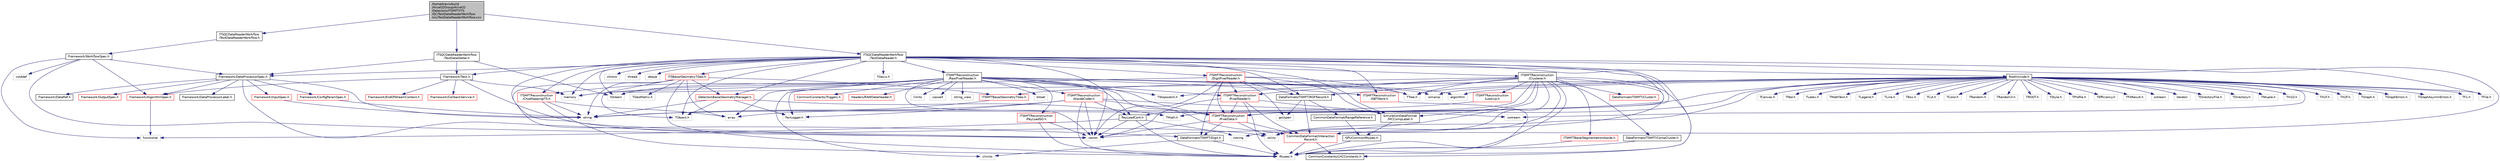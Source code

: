digraph "/home/travis/build/AliceO2Group/AliceO2/Detectors/ITSMFT/ITS/QC/TestDataReaderWorkflow/src/TestDataReaderWorkflow.cxx"
{
 // INTERACTIVE_SVG=YES
  bgcolor="transparent";
  edge [fontname="Helvetica",fontsize="10",labelfontname="Helvetica",labelfontsize="10"];
  node [fontname="Helvetica",fontsize="10",shape=record];
  Node0 [label="/home/travis/build\l/AliceO2Group/AliceO2\l/Detectors/ITSMFT/ITS\l/QC/TestDataReaderWorkflow\l/src/TestDataReaderWorkflow.cxx",height=0.2,width=0.4,color="black", fillcolor="grey75", style="filled", fontcolor="black"];
  Node0 -> Node1 [color="midnightblue",fontsize="10",style="solid",fontname="Helvetica"];
  Node1 [label="ITSQCDataReaderWorkflow\l/TestDataReaderWorkflow.h",height=0.2,width=0.4,color="black",URL="$d6/da9/TestDataReaderWorkflow_8h.html"];
  Node1 -> Node2 [color="midnightblue",fontsize="10",style="solid",fontname="Helvetica"];
  Node2 [label="Framework/WorkflowSpec.h",height=0.2,width=0.4,color="black",URL="$df/da1/WorkflowSpec_8h.html"];
  Node2 -> Node3 [color="midnightblue",fontsize="10",style="solid",fontname="Helvetica"];
  Node3 [label="Framework/DataProcessorSpec.h",height=0.2,width=0.4,color="black",URL="$d0/df4/DataProcessorSpec_8h.html"];
  Node3 -> Node4 [color="midnightblue",fontsize="10",style="solid",fontname="Helvetica"];
  Node4 [label="Framework/AlgorithmSpec.h",height=0.2,width=0.4,color="red",URL="$d0/d14/AlgorithmSpec_8h.html"];
  Node4 -> Node66 [color="midnightblue",fontsize="10",style="solid",fontname="Helvetica"];
  Node66 [label="functional",height=0.2,width=0.4,color="grey75"];
  Node3 -> Node130 [color="midnightblue",fontsize="10",style="solid",fontname="Helvetica"];
  Node130 [label="Framework/ConfigParamSpec.h",height=0.2,width=0.4,color="red",URL="$d0/d1c/ConfigParamSpec_8h.html"];
  Node130 -> Node25 [color="midnightblue",fontsize="10",style="solid",fontname="Helvetica"];
  Node25 [label="string",height=0.2,width=0.4,color="grey75"];
  Node3 -> Node134 [color="midnightblue",fontsize="10",style="solid",fontname="Helvetica"];
  Node134 [label="Framework/DataProcessorLabel.h",height=0.2,width=0.4,color="black",URL="$d1/df2/DataProcessorLabel_8h.html"];
  Node3 -> Node7 [color="midnightblue",fontsize="10",style="solid",fontname="Helvetica"];
  Node7 [label="Framework/DataRef.h",height=0.2,width=0.4,color="black",URL="$d5/dfb/DataRef_8h.html"];
  Node3 -> Node67 [color="midnightblue",fontsize="10",style="solid",fontname="Helvetica"];
  Node67 [label="Framework/InputSpec.h",height=0.2,width=0.4,color="red",URL="$d5/d3f/InputSpec_8h.html"];
  Node67 -> Node25 [color="midnightblue",fontsize="10",style="solid",fontname="Helvetica"];
  Node3 -> Node100 [color="midnightblue",fontsize="10",style="solid",fontname="Helvetica"];
  Node100 [label="Framework/OutputSpec.h",height=0.2,width=0.4,color="red",URL="$db/d2d/OutputSpec_8h.html"];
  Node3 -> Node25 [color="midnightblue",fontsize="10",style="solid",fontname="Helvetica"];
  Node3 -> Node28 [color="midnightblue",fontsize="10",style="solid",fontname="Helvetica"];
  Node28 [label="vector",height=0.2,width=0.4,color="grey75"];
  Node2 -> Node4 [color="midnightblue",fontsize="10",style="solid",fontname="Helvetica"];
  Node2 -> Node28 [color="midnightblue",fontsize="10",style="solid",fontname="Helvetica"];
  Node2 -> Node66 [color="midnightblue",fontsize="10",style="solid",fontname="Helvetica"];
  Node2 -> Node77 [color="midnightblue",fontsize="10",style="solid",fontname="Helvetica"];
  Node77 [label="cstddef",height=0.2,width=0.4,color="grey75"];
  Node0 -> Node135 [color="midnightblue",fontsize="10",style="solid",fontname="Helvetica"];
  Node135 [label="ITSQCDataReaderWorkflow\l/TestDataReader.h",height=0.2,width=0.4,color="black",URL="$dd/d69/TestDataReader_8h.html"];
  Node135 -> Node28 [color="midnightblue",fontsize="10",style="solid",fontname="Helvetica"];
  Node135 -> Node136 [color="midnightblue",fontsize="10",style="solid",fontname="Helvetica"];
  Node136 [label="deque",height=0.2,width=0.4,color="grey75"];
  Node135 -> Node17 [color="midnightblue",fontsize="10",style="solid",fontname="Helvetica"];
  Node17 [label="memory",height=0.2,width=0.4,color="grey75"];
  Node135 -> Node137 [color="midnightblue",fontsize="10",style="solid",fontname="Helvetica"];
  Node137 [label="Rtypes.h",height=0.2,width=0.4,color="grey75"];
  Node135 -> Node138 [color="midnightblue",fontsize="10",style="solid",fontname="Helvetica"];
  Node138 [label="TObject.h",height=0.2,width=0.4,color="grey75"];
  Node135 -> Node139 [color="midnightblue",fontsize="10",style="solid",fontname="Helvetica"];
  Node139 [label="TGaxis.h",height=0.2,width=0.4,color="grey75"];
  Node135 -> Node140 [color="midnightblue",fontsize="10",style="solid",fontname="Helvetica"];
  Node140 [label="TFile.h",height=0.2,width=0.4,color="grey75"];
  Node135 -> Node3 [color="midnightblue",fontsize="10",style="solid",fontname="Helvetica"];
  Node135 -> Node141 [color="midnightblue",fontsize="10",style="solid",fontname="Helvetica"];
  Node141 [label="Framework/Task.h",height=0.2,width=0.4,color="black",URL="$df/d4f/Task_8h.html"];
  Node141 -> Node4 [color="midnightblue",fontsize="10",style="solid",fontname="Helvetica"];
  Node141 -> Node142 [color="midnightblue",fontsize="10",style="solid",fontname="Helvetica"];
  Node142 [label="Framework/CallbackService.h",height=0.2,width=0.4,color="red",URL="$d9/d7f/CallbackService_8h.html"];
  Node141 -> Node144 [color="midnightblue",fontsize="10",style="solid",fontname="Helvetica"];
  Node144 [label="Framework/EndOfStreamContext.h",height=0.2,width=0.4,color="red",URL="$d0/d77/EndOfStreamContext_8h.html"];
  Node141 -> Node27 [color="midnightblue",fontsize="10",style="solid",fontname="Helvetica"];
  Node27 [label="utility",height=0.2,width=0.4,color="grey75"];
  Node141 -> Node17 [color="midnightblue",fontsize="10",style="solid",fontname="Helvetica"];
  Node135 -> Node145 [color="midnightblue",fontsize="10",style="solid",fontname="Helvetica"];
  Node145 [label="ITSMFTReconstruction\l/RawPixelReader.h",height=0.2,width=0.4,color="black",URL="$dd/db8/RawPixelReader_8h.html",tooltip="Definition of the Alpide pixel reader for raw data processing. "];
  Node145 -> Node146 [color="midnightblue",fontsize="10",style="solid",fontname="Helvetica"];
  Node146 [label="Headers/RAWDataHeader.h",height=0.2,width=0.4,color="red",URL="$d4/d78/DataFormats_2Headers_2include_2Headers_2RAWDataHeader_8h.html"];
  Node145 -> Node147 [color="midnightblue",fontsize="10",style="solid",fontname="Helvetica"];
  Node147 [label="CommonDataFormat/Interaction\lRecord.h",height=0.2,width=0.4,color="red",URL="$d9/d80/InteractionRecord_8h.html"];
  Node147 -> Node137 [color="midnightblue",fontsize="10",style="solid",fontname="Helvetica"];
  Node147 -> Node149 [color="midnightblue",fontsize="10",style="solid",fontname="Helvetica"];
  Node149 [label="CommonConstants/LHCConstants.h",height=0.2,width=0.4,color="black",URL="$d4/dc6/LHCConstants_8h.html",tooltip="Header to collect LHC related constants. "];
  Node145 -> Node150 [color="midnightblue",fontsize="10",style="solid",fontname="Helvetica"];
  Node150 [label="ITSMFTReconstruction\l/PixelReader.h",height=0.2,width=0.4,color="red",URL="$df/d2e/PixelReader_8h.html",tooltip="Abstract class for Alpide data reader class. "];
  Node150 -> Node137 [color="midnightblue",fontsize="10",style="solid",fontname="Helvetica"];
  Node150 -> Node151 [color="midnightblue",fontsize="10",style="solid",fontname="Helvetica"];
  Node151 [label="ITSMFTReconstruction\l/PixelData.h",height=0.2,width=0.4,color="red",URL="$da/d8d/PixelData_8h.html",tooltip="Transient data classes for single pixel and set of pixels from current chip. "];
  Node151 -> Node152 [color="midnightblue",fontsize="10",style="solid",fontname="Helvetica"];
  Node152 [label="DataFormatsITSMFT/Digit.h",height=0.2,width=0.4,color="black",URL="$d3/d1e/DataFormats_2Detectors_2ITSMFT_2common_2include_2DataFormatsITSMFT_2Digit_8h.html"];
  Node152 -> Node137 [color="midnightblue",fontsize="10",style="solid",fontname="Helvetica"];
  Node152 -> Node59 [color="midnightblue",fontsize="10",style="solid",fontname="Helvetica"];
  Node59 [label="climits",height=0.2,width=0.4,color="grey75"];
  Node151 -> Node147 [color="midnightblue",fontsize="10",style="solid",fontname="Helvetica"];
  Node151 -> Node28 [color="midnightblue",fontsize="10",style="solid",fontname="Helvetica"];
  Node151 -> Node27 [color="midnightblue",fontsize="10",style="solid",fontname="Helvetica"];
  Node150 -> Node153 [color="midnightblue",fontsize="10",style="solid",fontname="Helvetica"];
  Node153 [label="SimulationDataFormat\l/MCCompLabel.h",height=0.2,width=0.4,color="black",URL="$d7/dcd/MCCompLabel_8h.html"];
  Node153 -> Node154 [color="midnightblue",fontsize="10",style="solid",fontname="Helvetica"];
  Node154 [label="GPUCommonRtypes.h",height=0.2,width=0.4,color="black",URL="$d2/d45/GPUCommonRtypes_8h.html"];
  Node154 -> Node137 [color="midnightblue",fontsize="10",style="solid",fontname="Helvetica"];
  Node150 -> Node147 [color="midnightblue",fontsize="10",style="solid",fontname="Helvetica"];
  Node150 -> Node28 [color="midnightblue",fontsize="10",style="solid",fontname="Helvetica"];
  Node145 -> Node151 [color="midnightblue",fontsize="10",style="solid",fontname="Helvetica"];
  Node145 -> Node157 [color="midnightblue",fontsize="10",style="solid",fontname="Helvetica"];
  Node157 [label="ITSMFTReconstruction\l/ChipMappingITS.h",height=0.2,width=0.4,color="red",URL="$d3/d57/ChipMappingITS_8h.html"];
  Node157 -> Node137 [color="midnightblue",fontsize="10",style="solid",fontname="Helvetica"];
  Node157 -> Node42 [color="midnightblue",fontsize="10",style="solid",fontname="Helvetica"];
  Node42 [label="array",height=0.2,width=0.4,color="grey75"];
  Node157 -> Node25 [color="midnightblue",fontsize="10",style="solid",fontname="Helvetica"];
  Node145 -> Node159 [color="midnightblue",fontsize="10",style="solid",fontname="Helvetica"];
  Node159 [label="ITSMFTReconstruction\l/AlpideCoder.h",height=0.2,width=0.4,color="red",URL="$d8/da2/AlpideCoder_8h.html",tooltip="class for the ALPIDE data decoding/encoding "];
  Node159 -> Node137 [color="midnightblue",fontsize="10",style="solid",fontname="Helvetica"];
  Node159 -> Node28 [color="midnightblue",fontsize="10",style="solid",fontname="Helvetica"];
  Node159 -> Node25 [color="midnightblue",fontsize="10",style="solid",fontname="Helvetica"];
  Node159 -> Node160 [color="midnightblue",fontsize="10",style="solid",fontname="Helvetica"];
  Node160 [label="FairLogger.h",height=0.2,width=0.4,color="grey75"];
  Node159 -> Node161 [color="midnightblue",fontsize="10",style="solid",fontname="Helvetica"];
  Node161 [label="iostream",height=0.2,width=0.4,color="grey75"];
  Node159 -> Node162 [color="midnightblue",fontsize="10",style="solid",fontname="Helvetica"];
  Node162 [label="PayLoadCont.h",height=0.2,width=0.4,color="black",URL="$d0/d35/PayLoadCont_8h.html",tooltip="Declaration of class for continuos buffer of ALPIDE data. "];
  Node162 -> Node24 [color="midnightblue",fontsize="10",style="solid",fontname="Helvetica"];
  Node24 [label="cstring",height=0.2,width=0.4,color="grey75"];
  Node162 -> Node28 [color="midnightblue",fontsize="10",style="solid",fontname="Helvetica"];
  Node162 -> Node66 [color="midnightblue",fontsize="10",style="solid",fontname="Helvetica"];
  Node162 -> Node137 [color="midnightblue",fontsize="10",style="solid",fontname="Helvetica"];
  Node159 -> Node151 [color="midnightblue",fontsize="10",style="solid",fontname="Helvetica"];
  Node145 -> Node163 [color="midnightblue",fontsize="10",style="solid",fontname="Helvetica"];
  Node163 [label="ITSMFTReconstruction\l/GBTWord.h",height=0.2,width=0.4,color="red",URL="$dd/d86/GBTWord_8h.html"];
  Node163 -> Node137 [color="midnightblue",fontsize="10",style="solid",fontname="Helvetica"];
  Node145 -> Node164 [color="midnightblue",fontsize="10",style="solid",fontname="Helvetica"];
  Node164 [label="CommonConstants/Triggers.h",height=0.2,width=0.4,color="red",URL="$de/da4/Triggers_8h.html",tooltip="Definition of the 32 Central Trigger System (CTS) Trigger Types defined in https://twiki.cern.ch/twiki/pub/ALICE/NoteForFEDevelopers/CTS_CRU_FE_interface.pdf. "];
  Node145 -> Node162 [color="midnightblue",fontsize="10",style="solid",fontname="Helvetica"];
  Node145 -> Node165 [color="midnightblue",fontsize="10",style="solid",fontname="Helvetica"];
  Node165 [label="ITSMFTReconstruction\l/PayLoadSG.h",height=0.2,width=0.4,color="red",URL="$d4/d20/PayLoadSG_8h.html",tooltip="Declaration of class for scatter-gather buffer of ALPIDE data. "];
  Node165 -> Node28 [color="midnightblue",fontsize="10",style="solid",fontname="Helvetica"];
  Node165 -> Node137 [color="midnightblue",fontsize="10",style="solid",fontname="Helvetica"];
  Node145 -> Node166 [color="midnightblue",fontsize="10",style="solid",fontname="Helvetica"];
  Node166 [label="TTree.h",height=0.2,width=0.4,color="grey75"];
  Node145 -> Node167 [color="midnightblue",fontsize="10",style="solid",fontname="Helvetica"];
  Node167 [label="TStopwatch.h",height=0.2,width=0.4,color="grey75"];
  Node145 -> Node160 [color="midnightblue",fontsize="10",style="solid",fontname="Helvetica"];
  Node145 -> Node28 [color="midnightblue",fontsize="10",style="solid",fontname="Helvetica"];
  Node145 -> Node168 [color="midnightblue",fontsize="10",style="solid",fontname="Helvetica"];
  Node168 [label="limits",height=0.2,width=0.4,color="grey75"];
  Node145 -> Node59 [color="midnightblue",fontsize="10",style="solid",fontname="Helvetica"];
  Node145 -> Node17 [color="midnightblue",fontsize="10",style="solid",fontname="Helvetica"];
  Node145 -> Node57 [color="midnightblue",fontsize="10",style="solid",fontname="Helvetica"];
  Node57 [label="algorithm",height=0.2,width=0.4,color="grey75"];
  Node145 -> Node56 [color="midnightblue",fontsize="10",style="solid",fontname="Helvetica"];
  Node56 [label="cassert",height=0.2,width=0.4,color="grey75"];
  Node145 -> Node169 [color="midnightblue",fontsize="10",style="solid",fontname="Helvetica"];
  Node169 [label="fstream",height=0.2,width=0.4,color="grey75"];
  Node145 -> Node170 [color="midnightblue",fontsize="10",style="solid",fontname="Helvetica"];
  Node170 [label="string_view",height=0.2,width=0.4,color="grey75"];
  Node145 -> Node42 [color="midnightblue",fontsize="10",style="solid",fontname="Helvetica"];
  Node145 -> Node171 [color="midnightblue",fontsize="10",style="solid",fontname="Helvetica"];
  Node171 [label="bitset",height=0.2,width=0.4,color="grey75"];
  Node145 -> Node172 [color="midnightblue",fontsize="10",style="solid",fontname="Helvetica"];
  Node172 [label="iomanip",height=0.2,width=0.4,color="grey75"];
  Node135 -> Node173 [color="midnightblue",fontsize="10",style="solid",fontname="Helvetica"];
  Node173 [label="DataFormatsITSMFT/ROFRecord.h",height=0.2,width=0.4,color="black",URL="$d0/dc6/ITSMFT_2common_2include_2DataFormatsITSMFT_2ROFRecord_8h.html"];
  Node173 -> Node174 [color="midnightblue",fontsize="10",style="solid",fontname="Helvetica"];
  Node174 [label="CommonDataFormat/RangeReference.h",height=0.2,width=0.4,color="black",URL="$de/d64/RangeReference_8h.html",tooltip="Class to refer to the 1st entry and N elements of some group in the continuous container. "];
  Node174 -> Node154 [color="midnightblue",fontsize="10",style="solid",fontname="Helvetica"];
  Node173 -> Node147 [color="midnightblue",fontsize="10",style="solid",fontname="Helvetica"];
  Node173 -> Node16 [color="midnightblue",fontsize="10",style="solid",fontname="Helvetica"];
  Node16 [label="gsl/span",height=0.2,width=0.4,color="grey75"];
  Node135 -> Node153 [color="midnightblue",fontsize="10",style="solid",fontname="Helvetica"];
  Node135 -> Node169 [color="midnightblue",fontsize="10",style="solid",fontname="Helvetica"];
  Node135 -> Node175 [color="midnightblue",fontsize="10",style="solid",fontname="Helvetica"];
  Node175 [label="ITSMFTReconstruction\l/Clusterer.h",height=0.2,width=0.4,color="black",URL="$d6/d04/ITSMFT_2common_2reconstruction_2include_2ITSMFTReconstruction_2Clusterer_8h.html"];
  Node175 -> Node27 [color="midnightblue",fontsize="10",style="solid",fontname="Helvetica"];
  Node175 -> Node28 [color="midnightblue",fontsize="10",style="solid",fontname="Helvetica"];
  Node175 -> Node24 [color="midnightblue",fontsize="10",style="solid",fontname="Helvetica"];
  Node175 -> Node176 [color="midnightblue",fontsize="10",style="solid",fontname="Helvetica"];
  Node176 [label="ITSMFTBase/GeometryTGeo.h",height=0.2,width=0.4,color="red",URL="$d0/d2d/common_2base_2include_2ITSMFTBase_2GeometryTGeo_8h.html"];
  Node176 -> Node25 [color="midnightblue",fontsize="10",style="solid",fontname="Helvetica"];
  Node175 -> Node196 [color="midnightblue",fontsize="10",style="solid",fontname="Helvetica"];
  Node196 [label="ITSMFTBase/SegmentationAlpide.h",height=0.2,width=0.4,color="red",URL="$d3/dba/SegmentationAlpide_8h.html",tooltip="Definition of the SegmentationAlpide class. "];
  Node196 -> Node137 [color="midnightblue",fontsize="10",style="solid",fontname="Helvetica"];
  Node175 -> Node197 [color="midnightblue",fontsize="10",style="solid",fontname="Helvetica"];
  Node197 [label="DataFormatsITSMFT/Cluster.h",height=0.2,width=0.4,color="red",URL="$d1/d62/DataFormats_2Detectors_2ITSMFT_2common_2include_2DataFormatsITSMFT_2Cluster_8h.html"];
  Node175 -> Node200 [color="midnightblue",fontsize="10",style="solid",fontname="Helvetica"];
  Node200 [label="DataFormatsITSMFT/CompCluster.h",height=0.2,width=0.4,color="black",URL="$df/de4/CompCluster_8h.html",tooltip="Definition of the ITSMFT compact cluster. "];
  Node200 -> Node137 [color="midnightblue",fontsize="10",style="solid",fontname="Helvetica"];
  Node175 -> Node173 [color="midnightblue",fontsize="10",style="solid",fontname="Helvetica"];
  Node175 -> Node150 [color="midnightblue",fontsize="10",style="solid",fontname="Helvetica"];
  Node175 -> Node151 [color="midnightblue",fontsize="10",style="solid",fontname="Helvetica"];
  Node175 -> Node201 [color="midnightblue",fontsize="10",style="solid",fontname="Helvetica"];
  Node201 [label="ITSMFTReconstruction\l/LookUp.h",height=0.2,width=0.4,color="red",URL="$df/ddf/LookUp_8h.html",tooltip="Definition of the LookUp class. "];
  Node201 -> Node42 [color="midnightblue",fontsize="10",style="solid",fontname="Helvetica"];
  Node175 -> Node153 [color="midnightblue",fontsize="10",style="solid",fontname="Helvetica"];
  Node175 -> Node147 [color="midnightblue",fontsize="10",style="solid",fontname="Helvetica"];
  Node175 -> Node149 [color="midnightblue",fontsize="10",style="solid",fontname="Helvetica"];
  Node175 -> Node137 [color="midnightblue",fontsize="10",style="solid",fontname="Helvetica"];
  Node175 -> Node166 [color="midnightblue",fontsize="10",style="solid",fontname="Helvetica"];
  Node175 -> Node167 [color="midnightblue",fontsize="10",style="solid",fontname="Helvetica"];
  Node135 -> Node206 [color="midnightblue",fontsize="10",style="solid",fontname="Helvetica"];
  Node206 [label="RootInclude.h",height=0.2,width=0.4,color="black",URL="$d5/d97/RootInclude_8h.html"];
  Node206 -> Node25 [color="midnightblue",fontsize="10",style="solid",fontname="Helvetica"];
  Node206 -> Node62 [color="midnightblue",fontsize="10",style="solid",fontname="Helvetica"];
  Node62 [label="sstream",height=0.2,width=0.4,color="grey75"];
  Node206 -> Node57 [color="midnightblue",fontsize="10",style="solid",fontname="Helvetica"];
  Node206 -> Node81 [color="midnightblue",fontsize="10",style="solid",fontname="Helvetica"];
  Node81 [label="iterator",height=0.2,width=0.4,color="grey75"];
  Node206 -> Node161 [color="midnightblue",fontsize="10",style="solid",fontname="Helvetica"];
  Node206 -> Node169 [color="midnightblue",fontsize="10",style="solid",fontname="Helvetica"];
  Node206 -> Node172 [color="midnightblue",fontsize="10",style="solid",fontname="Helvetica"];
  Node206 -> Node27 [color="midnightblue",fontsize="10",style="solid",fontname="Helvetica"];
  Node206 -> Node140 [color="midnightblue",fontsize="10",style="solid",fontname="Helvetica"];
  Node206 -> Node207 [color="midnightblue",fontsize="10",style="solid",fontname="Helvetica"];
  Node207 [label="TDirectoryFile.h",height=0.2,width=0.4,color="grey75"];
  Node206 -> Node208 [color="midnightblue",fontsize="10",style="solid",fontname="Helvetica"];
  Node208 [label="TDirectory.h",height=0.2,width=0.4,color="grey75"];
  Node206 -> Node166 [color="midnightblue",fontsize="10",style="solid",fontname="Helvetica"];
  Node206 -> Node209 [color="midnightblue",fontsize="10",style="solid",fontname="Helvetica"];
  Node209 [label="TNtuple.h",height=0.2,width=0.4,color="grey75"];
  Node206 -> Node210 [color="midnightblue",fontsize="10",style="solid",fontname="Helvetica"];
  Node210 [label="TH1D.h",height=0.2,width=0.4,color="grey75"];
  Node206 -> Node211 [color="midnightblue",fontsize="10",style="solid",fontname="Helvetica"];
  Node211 [label="TH1F.h",height=0.2,width=0.4,color="grey75"];
  Node206 -> Node212 [color="midnightblue",fontsize="10",style="solid",fontname="Helvetica"];
  Node212 [label="TH2F.h",height=0.2,width=0.4,color="grey75"];
  Node206 -> Node213 [color="midnightblue",fontsize="10",style="solid",fontname="Helvetica"];
  Node213 [label="TGraph.h",height=0.2,width=0.4,color="grey75"];
  Node206 -> Node214 [color="midnightblue",fontsize="10",style="solid",fontname="Helvetica"];
  Node214 [label="TGraphErrors.h",height=0.2,width=0.4,color="grey75"];
  Node206 -> Node215 [color="midnightblue",fontsize="10",style="solid",fontname="Helvetica"];
  Node215 [label="TGraphAsymmErrors.h",height=0.2,width=0.4,color="grey75"];
  Node206 -> Node216 [color="midnightblue",fontsize="10",style="solid",fontname="Helvetica"];
  Node216 [label="TF1.h",height=0.2,width=0.4,color="grey75"];
  Node206 -> Node217 [color="midnightblue",fontsize="10",style="solid",fontname="Helvetica"];
  Node217 [label="TCanvas.h",height=0.2,width=0.4,color="grey75"];
  Node206 -> Node218 [color="midnightblue",fontsize="10",style="solid",fontname="Helvetica"];
  Node218 [label="TPad.h",height=0.2,width=0.4,color="grey75"];
  Node206 -> Node219 [color="midnightblue",fontsize="10",style="solid",fontname="Helvetica"];
  Node219 [label="TLatex.h",height=0.2,width=0.4,color="grey75"];
  Node206 -> Node220 [color="midnightblue",fontsize="10",style="solid",fontname="Helvetica"];
  Node220 [label="TMathText.h",height=0.2,width=0.4,color="grey75"];
  Node206 -> Node221 [color="midnightblue",fontsize="10",style="solid",fontname="Helvetica"];
  Node221 [label="TLegend.h",height=0.2,width=0.4,color="grey75"];
  Node206 -> Node222 [color="midnightblue",fontsize="10",style="solid",fontname="Helvetica"];
  Node222 [label="TLine.h",height=0.2,width=0.4,color="grey75"];
  Node206 -> Node223 [color="midnightblue",fontsize="10",style="solid",fontname="Helvetica"];
  Node223 [label="TBox.h",height=0.2,width=0.4,color="grey75"];
  Node206 -> Node224 [color="midnightblue",fontsize="10",style="solid",fontname="Helvetica"];
  Node224 [label="TCut.h",height=0.2,width=0.4,color="grey75"];
  Node206 -> Node225 [color="midnightblue",fontsize="10",style="solid",fontname="Helvetica"];
  Node225 [label="TColor.h",height=0.2,width=0.4,color="grey75"];
  Node206 -> Node226 [color="midnightblue",fontsize="10",style="solid",fontname="Helvetica"];
  Node226 [label="TMath.h",height=0.2,width=0.4,color="grey75"];
  Node206 -> Node227 [color="midnightblue",fontsize="10",style="solid",fontname="Helvetica"];
  Node227 [label="TRandom.h",height=0.2,width=0.4,color="grey75"];
  Node206 -> Node228 [color="midnightblue",fontsize="10",style="solid",fontname="Helvetica"];
  Node228 [label="TRandom3.h",height=0.2,width=0.4,color="grey75"];
  Node206 -> Node229 [color="midnightblue",fontsize="10",style="solid",fontname="Helvetica"];
  Node229 [label="TROOT.h",height=0.2,width=0.4,color="grey75"];
  Node206 -> Node230 [color="midnightblue",fontsize="10",style="solid",fontname="Helvetica"];
  Node230 [label="TStyle.h",height=0.2,width=0.4,color="grey75"];
  Node206 -> Node231 [color="midnightblue",fontsize="10",style="solid",fontname="Helvetica"];
  Node231 [label="TProfile.h",height=0.2,width=0.4,color="grey75"];
  Node206 -> Node232 [color="midnightblue",fontsize="10",style="solid",fontname="Helvetica"];
  Node232 [label="TEfficiency.h",height=0.2,width=0.4,color="grey75"];
  Node206 -> Node233 [color="midnightblue",fontsize="10",style="solid",fontname="Helvetica"];
  Node233 [label="TFitResult.h",height=0.2,width=0.4,color="grey75"];
  Node135 -> Node234 [color="midnightblue",fontsize="10",style="solid",fontname="Helvetica"];
  Node234 [label="ITSBase/GeometryTGeo.h",height=0.2,width=0.4,color="red",URL="$df/d9a/ITS_2base_2include_2ITSBase_2GeometryTGeo_8h.html"];
  Node234 -> Node192 [color="midnightblue",fontsize="10",style="solid",fontname="Helvetica"];
  Node192 [label="TGeoMatrix.h",height=0.2,width=0.4,color="grey75"];
  Node234 -> Node138 [color="midnightblue",fontsize="10",style="solid",fontname="Helvetica"];
  Node234 -> Node42 [color="midnightblue",fontsize="10",style="solid",fontname="Helvetica"];
  Node234 -> Node25 [color="midnightblue",fontsize="10",style="solid",fontname="Helvetica"];
  Node234 -> Node28 [color="midnightblue",fontsize="10",style="solid",fontname="Helvetica"];
  Node234 -> Node235 [color="midnightblue",fontsize="10",style="solid",fontname="Helvetica"];
  Node235 [label="DetectorsBase/GeometryManager.h",height=0.2,width=0.4,color="red",URL="$db/dcc/Detectors_2Base_2include_2DetectorsBase_2GeometryManager_8h.html"];
  Node235 -> Node226 [color="midnightblue",fontsize="10",style="solid",fontname="Helvetica"];
  Node235 -> Node138 [color="midnightblue",fontsize="10",style="solid",fontname="Helvetica"];
  Node235 -> Node25 [color="midnightblue",fontsize="10",style="solid",fontname="Helvetica"];
  Node235 -> Node160 [color="midnightblue",fontsize="10",style="solid",fontname="Helvetica"];
  Node234 -> Node176 [color="midnightblue",fontsize="10",style="solid",fontname="Helvetica"];
  Node234 -> Node137 [color="midnightblue",fontsize="10",style="solid",fontname="Helvetica"];
  Node135 -> Node235 [color="midnightblue",fontsize="10",style="solid",fontname="Helvetica"];
  Node135 -> Node241 [color="midnightblue",fontsize="10",style="solid",fontname="Helvetica"];
  Node241 [label="ITSMFTReconstruction\l/DigitPixelReader.h",height=0.2,width=0.4,color="red",URL="$d4/d75/DigitPixelReader_8h.html",tooltip="Definition of the Alpide pixel reader for MC digits processing. "];
  Node241 -> Node150 [color="midnightblue",fontsize="10",style="solid",fontname="Helvetica"];
  Node241 -> Node151 [color="midnightblue",fontsize="10",style="solid",fontname="Helvetica"];
  Node241 -> Node173 [color="midnightblue",fontsize="10",style="solid",fontname="Helvetica"];
  Node241 -> Node152 [color="midnightblue",fontsize="10",style="solid",fontname="Helvetica"];
  Node241 -> Node153 [color="midnightblue",fontsize="10",style="solid",fontname="Helvetica"];
  Node241 -> Node166 [color="midnightblue",fontsize="10",style="solid",fontname="Helvetica"];
  Node241 -> Node28 [color="midnightblue",fontsize="10",style="solid",fontname="Helvetica"];
  Node241 -> Node17 [color="midnightblue",fontsize="10",style="solid",fontname="Helvetica"];
  Node241 -> Node16 [color="midnightblue",fontsize="10",style="solid",fontname="Helvetica"];
  Node135 -> Node152 [color="midnightblue",fontsize="10",style="solid",fontname="Helvetica"];
  Node135 -> Node157 [color="midnightblue",fontsize="10",style="solid",fontname="Helvetica"];
  Node135 -> Node163 [color="midnightblue",fontsize="10",style="solid",fontname="Helvetica"];
  Node135 -> Node162 [color="midnightblue",fontsize="10",style="solid",fontname="Helvetica"];
  Node135 -> Node151 [color="midnightblue",fontsize="10",style="solid",fontname="Helvetica"];
  Node135 -> Node147 [color="midnightblue",fontsize="10",style="solid",fontname="Helvetica"];
  Node135 -> Node242 [color="midnightblue",fontsize="10",style="solid",fontname="Helvetica"];
  Node242 [label="chrono",height=0.2,width=0.4,color="grey75"];
  Node135 -> Node243 [color="midnightblue",fontsize="10",style="solid",fontname="Helvetica"];
  Node243 [label="thread",height=0.2,width=0.4,color="grey75"];
  Node0 -> Node244 [color="midnightblue",fontsize="10",style="solid",fontname="Helvetica"];
  Node244 [label="ITSQCDataReaderWorkflow\l/TestDataGetter.h",height=0.2,width=0.4,color="black",URL="$d6/d92/TestDataGetter_8h.html"];
  Node244 -> Node169 [color="midnightblue",fontsize="10",style="solid",fontname="Helvetica"];
  Node244 -> Node3 [color="midnightblue",fontsize="10",style="solid",fontname="Helvetica"];
  Node244 -> Node141 [color="midnightblue",fontsize="10",style="solid",fontname="Helvetica"];
}
